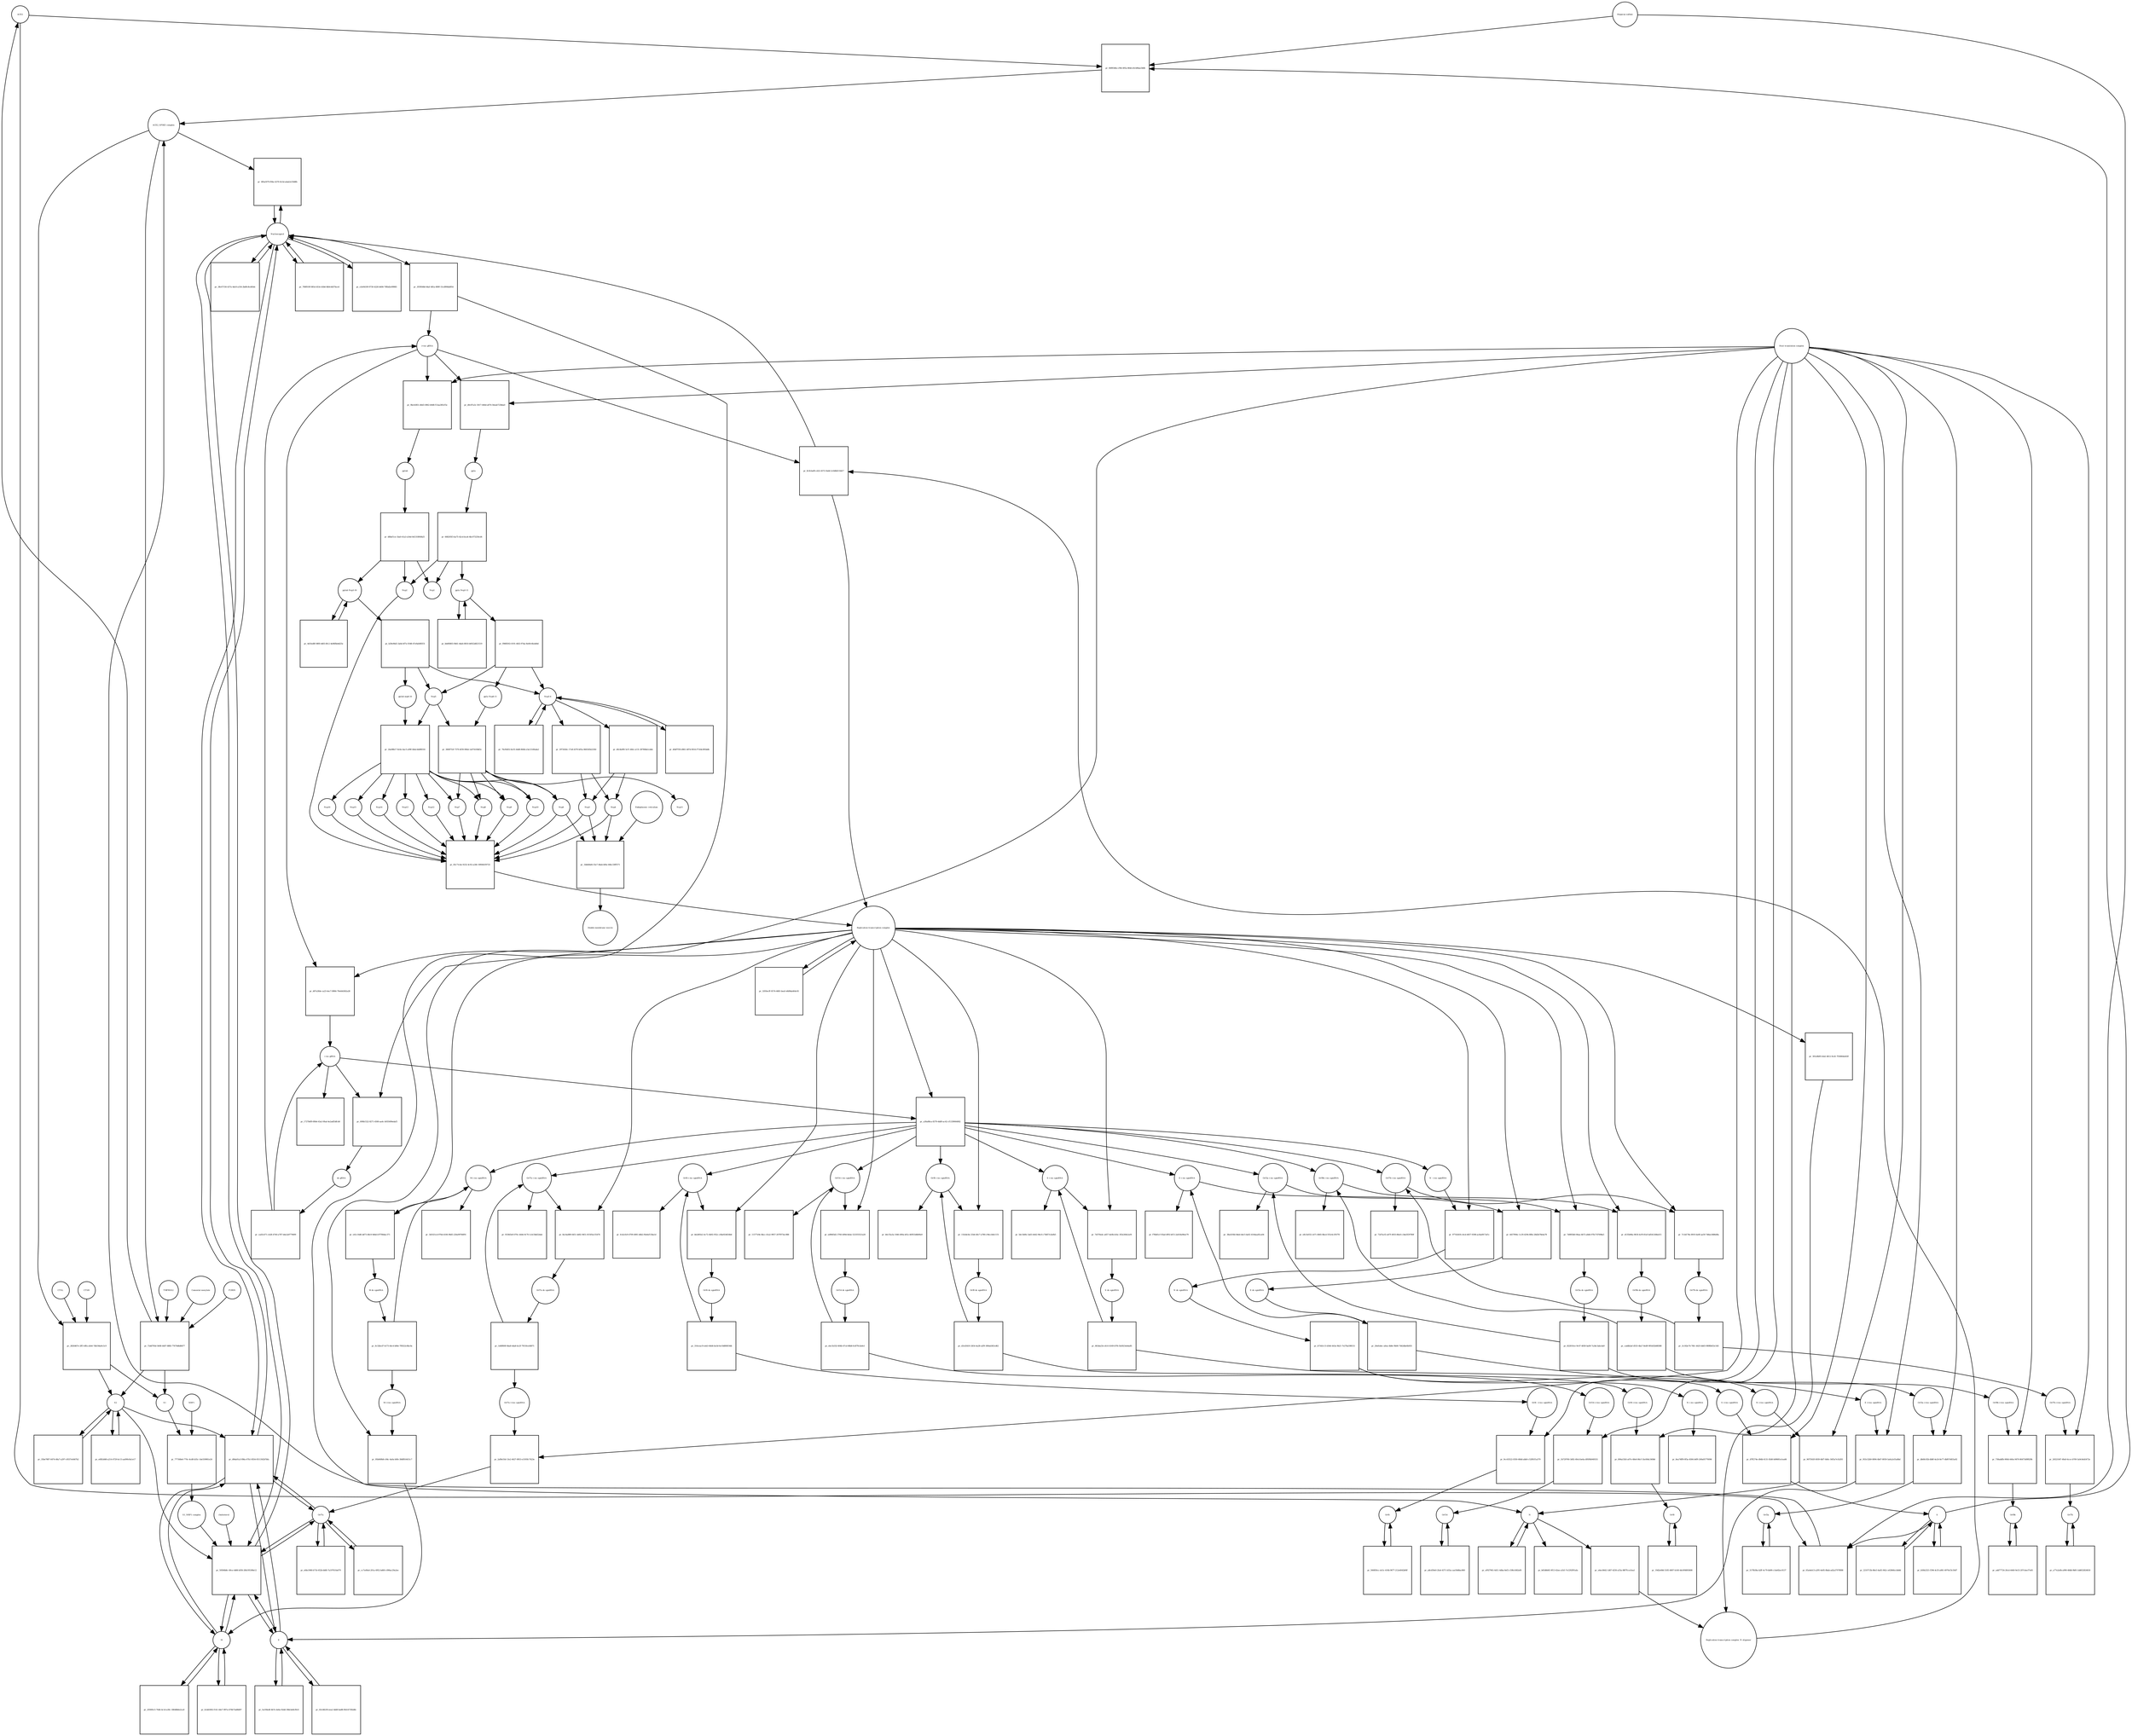 strict digraph  {
ACE2 [annotation="", bipartite=0, cls=macromolecule, fontsize=4, label=ACE2, shape=circle];
"pr_66f8548a-cf9d-495a-8fdd-e0cb9bae3b8b" [annotation="", bipartite=1, cls=process, fontsize=4, label="pr_66f8548a-cf9d-495a-8fdd-e0cb9bae3b8b", shape=square];
"ACE2_SPIKE complex" [annotation="", bipartite=0, cls=complex, fontsize=4, label="ACE2_SPIKE complex", shape=circle];
"Heparan sulfate" [annotation="urn_miriam_obo.chebi_CHEBI%3A28815", bipartite=0, cls="simple chemical", fontsize=4, label="Heparan sulfate", shape=circle];
S [annotation=urn_miriam_uniprot_P0DTC2, bipartite=0, cls=macromolecule, fontsize=4, label=S, shape=circle];
Nucleocapsid [annotation="urn_miriam_obo.go_GO%3A0019013", bipartite=0, cls=complex, fontsize=4, label=Nucleocapsid, shape=circle];
"pr_0f0a5979-f94e-4370-9c5d-a4ab3cf348fb" [annotation="", bipartite=1, cls=process, fontsize=4, label="pr_0f0a5979-f94e-4370-9c5d-a4ab3cf348fb", shape=square];
"pr_2826467e-2ff3-4ffa-a0e6-7db19da9c3c9" [annotation="", bipartite=1, cls=process, fontsize=4, label="pr_2826467e-2ff3-4ffa-a0e6-7db19da9c3c9", shape=square];
S2 [annotation=urn_miriam_interpro_IPR002552, bipartite=0, cls=macromolecule, fontsize=4, label=S2, shape=circle];
CTSB [annotation="", bipartite=0, cls=macromolecule, fontsize=4, label=CTSB, shape=circle];
CTSL [annotation="", bipartite=0, cls=macromolecule, fontsize=4, label=CTSL, shape=circle];
S1 [annotation=urn_miriam_interpro_IPR002551, bipartite=0, cls=macromolecule, fontsize=4, label=S1, shape=circle];
"pr_65a4eb13-a295-4e85-8bab-ad2a37078f88" [annotation="", bipartite=1, cls=process, fontsize=4, label="pr_65a4eb13-a295-4e85-8bab-ad2a37078f88", shape=square];
"pr_50584b8c-49ce-4d66-bf56-26b195308e12" [annotation="", bipartite=1, cls=process, fontsize=4, label="pr_50584b8c-49ce-4d66-bf56-26b195308e12", shape=square];
cholesterol [annotation="urn_miriam_obo.chebi_CHEBI%3A16113", bipartite=0, cls="simple chemical", fontsize=4, label=cholesterol, shape=circle];
"S1_NRP1 complex" [annotation="", bipartite=0, cls=complex, fontsize=4, label="S1_NRP1 complex", shape=circle];
E [annotation=urn_miriam_uniprot_P0DTC4, bipartite=0, cls=macromolecule, fontsize=4, label=E, shape=circle];
M [annotation=urn_miriam_uniprot_P0DTC5, bipartite=0, cls=macromolecule, fontsize=4, label=M, shape=circle];
Orf7a [annotation=urn_miriam_uniprot_P0DTC7, bipartite=0, cls=macromolecule, fontsize=4, label=Orf7a, shape=circle];
"pr_3f39568d-64af-481a-889f-15cd994bd954" [annotation="", bipartite=1, cls=process, fontsize=4, label="pr_3f39568d-64af-481a-889f-15cd994bd954", shape=square];
"(+)ss gRNA" [annotation=urn_miriam_refseq_NC_045512, bipartite=0, cls="nucleic acid feature", fontsize=4, label="(+)ss gRNA", shape=circle];
N [annotation=urn_miriam_uniprot_P0DTC9, bipartite=0, cls="macromolecule multimer", fontsize=4, label=N, shape=circle];
"pr_780f019f-881d-453e-b5b6-8b9c6d57bce4" [annotation="", bipartite=1, cls=process, fontsize=4, label="pr_780f019f-881d-453e-b5b6-8b9c6d57bce4", shape=square];
"pr_e3e94109-9730-4226-b606-70fbd2e99985" [annotation="", bipartite=1, cls=process, fontsize=4, label="pr_e3e94109-9730-4226-b606-70fbd2e99985", shape=square];
"pr_b65d8d45-9f13-42ee-a1b5-7e1292f91afa" [annotation="", bipartite=1, cls=process, fontsize=4, label="pr_b65d8d45-9f13-42ee-a1b5-7e1292f91afa", shape=square];
"pr_ef927961-6d11-4dba-8ef2-c59fe1682ef6" [annotation="", bipartite=1, cls=process, fontsize=4, label="pr_ef927961-6d11-4dba-8ef2-c59fe1682ef6", shape=square];
"N (+)ss sgmRNA" [annotation=urn_miriam_ncbigene_43740575, bipartite=0, cls="nucleic acid feature", fontsize=4, label="N (+)ss sgmRNA", shape=circle];
"pr_967f343f-6939-4bf7-8d4c-56f3a7e1b293" [annotation="", bipartite=1, cls=process, fontsize=4, label="pr_967f343f-6939-4bf7-8d4c-56f3a7e1b293", shape=square];
"Host translation complex" [annotation="urn_miriam_obo.go_GO%3A0070992", bipartite=0, cls=complex, fontsize=4, label="Host translation complex", shape=circle];
"pr_38c67156-437a-4dc8-a334-2bd9c8cd45dc" [annotation="", bipartite=1, cls=process, fontsize=4, label="pr_38c67156-437a-4dc8-a334-2bd9c8cd45dc", shape=square];
"pr_72dd795d-5608-4407-88fb-77679d6d8477" [annotation="", bipartite=1, cls=process, fontsize=4, label="pr_72dd795d-5608-4407-88fb-77679d6d8477", shape=square];
FURIN [annotation="", bipartite=0, cls=macromolecule, fontsize=4, label=FURIN, shape=circle];
TMPRSS2 [annotation="", bipartite=0, cls=macromolecule, fontsize=4, label=TMPRSS2, shape=circle];
"Camostat mesylate" [annotation="urn_miriam_pubchem.compound_2536", bipartite=0, cls="simple chemical", fontsize=4, label="Camostat mesylate", shape=circle];
"pr_35be7887-6474-48a7-a297-c8557e6447b2" [annotation="", bipartite=1, cls=process, fontsize=4, label="pr_35be7887-6474-48a7-a297-c8557e6447b2", shape=square];
"Replication transcription complex_N oligomer" [annotation="", bipartite=0, cls=complex, fontsize=4, label="Replication transcription complex_N oligomer", shape=circle];
"pr_8c9cbaf8-cd22-4572-9ab6-2c0d8d110d17" [annotation="", bipartite=1, cls=process, fontsize=4, label="pr_8c9cbaf8-cd22-4572-9ab6-2c0d8d110d17", shape=square];
"Replication transcription complex" [annotation="", bipartite=0, cls=complex, fontsize=4, label="Replication transcription complex", shape=circle];
"pr_d9da01a3-f86a-47b1-8554-0511362b7bfa" [annotation="", bipartite=1, cls=process, fontsize=4, label="pr_d9da01a3-f86a-47b1-8554-0511362b7bfa", shape=square];
"pr_e6fb3d48-a214-4729-bc13-aa090c8a1e17" [annotation="", bipartite=1, cls=process, fontsize=4, label="pr_e6fb3d48-a214-4729-bc13-aa090c8a1e17", shape=square];
"pp1a Nsp3-11" [annotation=urn_miriam_uniprot_P0DTC1, bipartite=0, cls=macromolecule, fontsize=4, label="pp1a Nsp3-11", shape=circle];
"pr_f9885f43-0191-4fd3-97da-9e49c4fa4d4d" [annotation="", bipartite=1, cls=process, fontsize=4, label="pr_f9885f43-0191-4fd3-97da-9e49c4fa4d4d", shape=square];
"pp1a Nsp6-11" [annotation=urn_miriam_uniprot_P0DTC1, bipartite=0, cls=macromolecule, fontsize=4, label="pp1a Nsp6-11", shape=circle];
"Nsp3-4" [annotation="urn_miriam_ncbiprotein_YP_009725299|urn_miriam_ncbiprotein_YP_009725300", bipartite=0, cls=macromolecule, fontsize=4, label="Nsp3-4", shape=circle];
Nsp5 [annotation=urn_miriam_ncbiprotein_YP_009725301, bipartite=0, cls="macromolecule multimer", fontsize=4, label=Nsp5, shape=circle];
"Endoplasmic reticulum" [annotation="urn_miriam_obo.go_GO%3A0005783", bipartite=0, cls=complex, fontsize=4, label="Endoplasmic reticulum", shape=circle];
"pr_1bbb6bd4-55e7-4bab-bf6e-64bc33fff571" [annotation="", bipartite=1, cls=process, fontsize=4, label="pr_1bbb6bd4-55e7-4bab-bf6e-64bc33fff571", shape=square];
"Double-membrane vesicle" [annotation="urn_miriam_obo.go_GO%3A0039718", bipartite=0, cls=complex, fontsize=4, label="Double-membrane vesicle", shape=circle];
Nsp4 [annotation=urn_miriam_ncbiprotein_YP_009725300, bipartite=0, cls=macromolecule, fontsize=4, label=Nsp4, shape=circle];
Nsp3 [annotation=urn_miriam_ncbiprotein_YP_009725299, bipartite=0, cls=macromolecule, fontsize=4, label=Nsp3, shape=circle];
Nsp6 [annotation=urn_miriam_ncbiprotein_YP_009725302, bipartite=0, cls=macromolecule, fontsize=4, label=Nsp6, shape=circle];
"pr_bb4f6803-9b61-4da6-8810-b6922d821519" [annotation="", bipartite=1, cls=process, fontsize=4, label="pr_bb4f6803-9b61-4da6-8810-b6922d821519", shape=square];
"pr_d0df7f30-d961-487d-9016-f7164c895ddb" [annotation="", bipartite=1, cls=process, fontsize=4, label="pr_d0df7f30-d961-487d-9016-f7164c895ddb", shape=square];
"pp1ab Nsp3-16" [annotation=urn_miriam_uniprot_P0DTD1, bipartite=0, cls=macromolecule, fontsize=4, label="pp1ab Nsp3-16", shape=circle];
"pr_4d1fed8f-08f8-4d03-8fc2-4e86fbb4d25e" [annotation="", bipartite=1, cls=process, fontsize=4, label="pr_4d1fed8f-08f8-4d03-8fc2-4e86fbb4d25e", shape=square];
"pr_b29e96d3-3a6d-4f7e-9348-47e9afd85f31" [annotation="", bipartite=1, cls=process, fontsize=4, label="pr_b29e96d3-3a6d-4f7e-9348-47e9afd85f31", shape=square];
"pp1ab nsp6-16" [annotation=urn_miriam_uniprot_P0DTD1, bipartite=0, cls=macromolecule, fontsize=4, label="pp1ab nsp6-16", shape=circle];
"pr_2f3005c5-70d4-4c1d-a30c-18648b6e2ca9" [annotation="", bipartite=1, cls=process, fontsize=4, label="pr_2f3005c5-70d4-4c1d-a30c-18648b6e2ca9", shape=square];
"pr_5a194edf-4b7e-4e6a-92dd-39dcbe8cf0c6" [annotation="", bipartite=1, cls=process, fontsize=4, label="pr_5a194edf-4b7e-4e6a-92dd-39dcbe8cf0c6", shape=square];
"pr_b50b2321-f394-4c5f-a081-4970cf3c50d7" [annotation="", bipartite=1, cls=process, fontsize=4, label="pr_b50b2321-f394-4c5f-a081-4970cf3c50d7", shape=square];
"pr_b1dd1802-f141-44e7-997a-470b73a88d97" [annotation="", bipartite=1, cls=process, fontsize=4, label="pr_b1dd1802-f141-44e7-997a-470b73a88d97", shape=square];
"pr_63c48239-eea2-4dd0-ba88-f64147392d8c" [annotation="", bipartite=1, cls=process, fontsize=4, label="pr_63c48239-eea2-4dd0-ba88-f64147392d8c", shape=square];
"pr_2210715b-86e5-4a65-942c-e63846ccbb8d" [annotation="", bipartite=1, cls=process, fontsize=4, label="pr_2210715b-86e5-4a65-942c-e63846ccbb8d", shape=square];
"pr_efde1968-b71b-452b-bbfb-7a197610a679" [annotation="", bipartite=1, cls=process, fontsize=4, label="pr_efde1968-b71b-452b-bbfb-7a197610a679", shape=square];
Orf6 [annotation=urn_miriam_uniprot_P0DTC6, bipartite=0, cls=macromolecule, fontsize=4, label=Orf6, shape=circle];
"pr_566850cc-dc5c-416b-9677-212e4042bf6f" [annotation="", bipartite=1, cls=process, fontsize=4, label="pr_566850cc-dc5c-416b-9677-212e4042bf6f", shape=square];
Orf3a [annotation=urn_miriam_uniprot_P0DTC3, bipartite=0, cls=macromolecule, fontsize=4, label=Orf3a, shape=circle];
"pr_317fb58a-b2ff-4c79-bb90-c1de82ec0137" [annotation="", bipartite=1, cls=process, fontsize=4, label="pr_317fb58a-b2ff-4c79-bb90-c1de82ec0137", shape=square];
Orf8 [annotation=urn_miriam_uniprot_P0DTC8, bipartite=0, cls=macromolecule, fontsize=4, label=Orf8, shape=circle];
"pr_19d2e68d-5185-4807-b140-4dc9f4893608" [annotation="", bipartite=1, cls=process, fontsize=4, label="pr_19d2e68d-5185-4807-b140-4dc9f4893608", shape=square];
Orf9b [annotation=urn_miriam_uniprot_P0DTD2, bipartite=0, cls=macromolecule, fontsize=4, label=Orf9b, shape=circle];
"pr_add77724-26cd-4440-9e53-207cbecf7e81" [annotation="", bipartite=1, cls=process, fontsize=4, label="pr_add77724-26cd-4440-9e53-207cbecf7e81", shape=square];
Orf14 [annotation=urn_miriam_uniprot_P0DTD3, bipartite=0, cls=macromolecule, fontsize=4, label=Orf14, shape=circle];
"pr_a8cd59e0-2fa4-4371-b55a-cae50d8ac860" [annotation="", bipartite=1, cls=process, fontsize=4, label="pr_a8cd59e0-2fa4-4371-b55a-cae50d8ac860", shape=square];
Orf7b [annotation=urn_miriam_uniprot_P0DTD8, bipartite=0, cls=macromolecule, fontsize=4, label=Orf7b, shape=circle];
"pr_a77e2a0b-a990-48db-9bf0-1dd652824818" [annotation="", bipartite=1, cls=process, fontsize=4, label="pr_a77e2a0b-a990-48db-9bf0-1dd652824818", shape=square];
"pr_cc7a49a4-201a-4952-bd60-c096ac29a2ee" [annotation="", bipartite=1, cls=process, fontsize=4, label="pr_cc7a49a4-201a-4952-bd60-c096ac29a2ee", shape=square];
"M (+)ss sgmRNA" [annotation="", bipartite=0, cls="nucleic acid feature", fontsize=4, label="M (+)ss sgmRNA", shape=circle];
"pr_95b849b8-c84c-4a0a-b0fe-38df816431c7" [annotation="", bipartite=1, cls=process, fontsize=4, label="pr_95b849b8-c84c-4a0a-b0fe-38df816431c7", shape=square];
"E (+)ss sgmRNA" [annotation="", bipartite=0, cls="nucleic acid feature", fontsize=4, label="E (+)ss sgmRNA", shape=circle];
"pr_953c52b9-0894-4b47-8059-5a0a2e55a8bd" [annotation="", bipartite=1, cls=process, fontsize=4, label="pr_953c52b9-0894-4b47-8059-5a0a2e55a8bd", shape=square];
"S (+)ss sgmRNA" [annotation="", bipartite=0, cls="nucleic acid feature", fontsize=4, label="S (+)ss sgmRNA", shape=circle];
"pr_d7ff274e-d9db-4131-83d0-b89681e1ea66" [annotation="", bipartite=1, cls=process, fontsize=4, label="pr_d7ff274e-d9db-4131-83d0-b89681e1ea66", shape=square];
"Orf7a (+)ss sgmRNA" [annotation="", bipartite=0, cls="nucleic acid feature", fontsize=4, label="Orf7a (+)ss sgmRNA", shape=circle];
"pr_2af8e55d-13e2-4627-8953-e3195fc7623e" [annotation="", bipartite=1, cls=process, fontsize=4, label="pr_2af8e55d-13e2-4627-8953-e3195fc7623e", shape=square];
"Orf6  (+)ss sgmRNA" [annotation="", bipartite=0, cls="nucleic acid feature", fontsize=4, label="Orf6  (+)ss sgmRNA", shape=circle];
"pr_9cc63522-0350-48dd-abb0-c52f81f1a579" [annotation="", bipartite=1, cls=process, fontsize=4, label="pr_9cc63522-0350-48dd-abb0-c52f81f1a579", shape=square];
"Orf3a (+)ss sgmRNA" [annotation="", bipartite=0, cls="nucleic acid feature", fontsize=4, label="Orf3a (+)ss sgmRNA", shape=circle];
"pr_db68c92b-db8f-4e24-8e77-dbf67d455a92" [annotation="", bipartite=1, cls=process, fontsize=4, label="pr_db68c92b-db8f-4e24-8e77-dbf67d455a92", shape=square];
"Orf8 (+)ss sgmRNA" [annotation="", bipartite=0, cls="nucleic acid feature", fontsize=4, label="Orf8 (+)ss sgmRNA", shape=circle];
"pr_894a15b5-a07e-48e6-86cf-1bc69dc340b6" [annotation="", bipartite=1, cls=process, fontsize=4, label="pr_894a15b5-a07e-48e6-86cf-1bc69dc340b6", shape=square];
"Orf9b (+)ss sgmRNA" [annotation="", bipartite=0, cls="nucleic acid feature", fontsize=4, label="Orf9b (+)ss sgmRNA", shape=circle];
"pr_738addfb-900d-440a-9470-86473d9f829b" [annotation="", bipartite=1, cls=process, fontsize=4, label="pr_738addfb-900d-440a-9470-86473d9f829b", shape=square];
"Orf14 (+)ss sgmRNA" [annotation="", bipartite=0, cls="nucleic acid feature", fontsize=4, label="Orf14 (+)ss sgmRNA", shape=circle];
"pr_1b729760-3d92-49cd-be6a-d95f6b949331" [annotation="", bipartite=1, cls=process, fontsize=4, label="pr_1b729760-3d92-49cd-be6a-d95f6b949331", shape=square];
"Orf7b (+)ss sgmRNA" [annotation="", bipartite=0, cls="nucleic acid feature", fontsize=4, label="Orf7b (+)ss sgmRNA", shape=circle];
"pr_26521047-49a9-4cce-b709-3a9c8eb5472e" [annotation="", bipartite=1, cls=process, fontsize=4, label="pr_26521047-49a9-4cce-b709-3a9c8eb5472e", shape=square];
"(-)ss gRNA" [annotation=urn_miriam_refseq_NC_045512, bipartite=0, cls="nucleic acid feature", fontsize=4, label="(-)ss gRNA", shape=circle];
"pr_1727b6f9-89b4-43a3-9fad-4e2adf3dfcb0" [annotation="", bipartite=1, cls=process, fontsize=4, label="pr_1727b6f9-89b4-43a3-9fad-4e2adf3dfcb0", shape=square];
"pr_e4ec8442-1d67-4256-a55a-88f7fcce5ea1" [annotation="", bipartite=1, cls=process, fontsize=4, label="pr_e4ec8442-1d67-4256-a55a-88f7fcce5ea1", shape=square];
"pr_d07a3fde-ca23-4ec7-8984-79e444362a28" [annotation="", bipartite=1, cls=process, fontsize=4, label="pr_d07a3fde-ca23-4ec7-8984-79e444362a28", shape=square];
"M (-)ss sgmRNA" [annotation=urn_miriam_ncbigene_43740571, bipartite=0, cls="nucleic acid feature", fontsize=4, label="M (-)ss sgmRNA", shape=circle];
"pr_3d1021cd-976d-4106-98d5-220a99766f91" [annotation="", bipartite=1, cls=process, fontsize=4, label="pr_3d1021cd-976d-4106-98d5-220a99766f91", shape=square];
"E (-)ss sgmRNA" [annotation=urn_miriam_ncbigene_43740570, bipartite=0, cls="nucleic acid feature", fontsize=4, label="E (-)ss sgmRNA", shape=circle];
"pr_f76b81cf-93ad-4f92-bf15-2a618a90ee79" [annotation="", bipartite=1, cls=process, fontsize=4, label="pr_f76b81cf-93ad-4f92-bf15-2a618a90ee79", shape=square];
"S (-)ss sgmRNA" [annotation="", bipartite=0, cls="nucleic acid feature", fontsize=4, label="S (-)ss sgmRNA", shape=circle];
"pr_5dc1b0fe-3a63-4442-96c0-c7b857e3a0b5" [annotation="", bipartite=1, cls=process, fontsize=4, label="pr_5dc1b0fe-3a63-4442-96c0-c7b857e3a0b5", shape=square];
"Orf7a (-)ss sgmRNA" [annotation="", bipartite=0, cls="nucleic acid feature", fontsize=4, label="Orf7a (-)ss sgmRNA", shape=circle];
"pr_933fd3e9-070c-4444-9c70-1cb13bb52dab" [annotation="", bipartite=1, cls=process, fontsize=4, label="pr_933fd3e9-070c-4444-9c70-1cb13bb52dab", shape=square];
"Orf6 (-)ss sgmRNA" [annotation="", bipartite=0, cls="nucleic acid feature", fontsize=4, label="Orf6 (-)ss sgmRNA", shape=circle];
"pr_fcb2cfe9-4709-4981-b6b2-f6e6ef13ba1d" [annotation="", bipartite=1, cls=process, fontsize=4, label="pr_fcb2cfe9-4709-4981-b6b2-f6e6ef13ba1d", shape=square];
"Orf3a (-)ss sgmRNA" [annotation="", bipartite=0, cls="nucleic acid feature", fontsize=4, label="Orf3a (-)ss sgmRNA", shape=circle];
"pr_38a41f4b-0ded-4dc5-ba02-4164aad5ca04" [annotation="", bipartite=1, cls=process, fontsize=4, label="pr_38a41f4b-0ded-4dc5-ba02-4164aad5ca04", shape=square];
"Orf8 (-)ss sgmRNA" [annotation="", bipartite=0, cls="nucleic acid feature", fontsize=4, label="Orf8 (-)ss sgmRNA", shape=circle];
"pr_b6c55a3a-1046-490a-bf1e-46951b8b90e9" [annotation="", bipartite=1, cls=process, fontsize=4, label="pr_b6c55a3a-1046-490a-bf1e-46951b8b90e9", shape=square];
"Orf9b (-)ss sgmRNA" [annotation="", bipartite=0, cls="nucleic acid feature", fontsize=4, label="Orf9b (-)ss sgmRNA", shape=circle];
"pr_e8c5e032-cb71-4845-8bcd-555c6c3f1f78" [annotation="", bipartite=1, cls=process, fontsize=4, label="pr_e8c5e032-cb71-4845-8bcd-555c6c3f1f78", shape=square];
"Orf14 (-)ss sgmRNA" [annotation="", bipartite=0, cls="nucleic acid feature", fontsize=4, label="Orf14 (-)ss sgmRNA", shape=circle];
"pr_11577e9e-6bcc-41a2-9957-207f973ec988" [annotation="", bipartite=1, cls=process, fontsize=4, label="pr_11577e9e-6bcc-41a2-9957-207f973ec988", shape=square];
"Orf7b (-)ss sgmRNA" [annotation="", bipartite=0, cls="nucleic acid feature", fontsize=4, label="Orf7b (-)ss sgmRNA", shape=circle];
"pr_72d7acf2-a67f-4933-86e0-c3da5f29780f" [annotation="", bipartite=1, cls=process, fontsize=4, label="pr_72d7acf2-a67f-4933-86e0-c3da5f29780f", shape=square];
"pr_690b1522-8271-4560-aa4c-b935490edaf3" [annotation="", bipartite=1, cls=process, fontsize=4, label="pr_690b1522-8271-4560-aa4c-b935490edaf3", shape=square];
"ds gRNA" [annotation=urn_miriam_refseq_NC_045512, bipartite=0, cls="nucleic acid feature", fontsize=4, label="ds gRNA", shape=circle];
"pr_e41c16d6-dd73-48c9-9d4d-b7f780dac371" [annotation="", bipartite=1, cls=process, fontsize=4, label="pr_e41c16d6-dd73-48c9-9d4d-b7f780dac371", shape=square];
"M ds sgmRNA" [annotation="", bipartite=0, cls="nucleic acid feature", fontsize=4, label="M ds sgmRNA", shape=circle];
"pr_4457994c-1c29-4294-8f8e-28d2b78eba78" [annotation="", bipartite=1, cls=process, fontsize=4, label="pr_4457994c-1c29-4294-8f8e-28d2b78eba78", shape=square];
"E ds sgmRNA" [annotation="", bipartite=0, cls="nucleic acid feature", fontsize=4, label="E ds sgmRNA", shape=circle];
"pr_7d370edc-a657-4e0b-b1bc-3f2e260e2a91" [annotation="", bipartite=1, cls=process, fontsize=4, label="pr_7d370edc-a657-4e0b-b1bc-3f2e260e2a91", shape=square];
"S ds sgmRNA" [annotation="", bipartite=0, cls="nucleic acid feature", fontsize=4, label="S ds sgmRNA", shape=circle];
"pr_8a14a889-6451-4d02-9451-81505ec55476" [annotation="", bipartite=1, cls=process, fontsize=4, label="pr_8a14a889-6451-4d02-9451-81505ec55476", shape=square];
"Orf7a ds sgmRNA" [annotation="", bipartite=0, cls="nucleic acid feature", fontsize=4, label="Orf7a ds sgmRNA", shape=circle];
"pr_bb2d93e2-4c72-4b92-952c-c6be924634b6" [annotation="", bipartite=1, cls=process, fontsize=4, label="pr_bb2d93e2-4c72-4b92-952c-c6be924634b6", shape=square];
"Orf6 ds sgmRNA" [annotation="", bipartite=0, cls="nucleic acid feature", fontsize=4, label="Orf6 ds sgmRNA", shape=circle];
"pr_7d0f83b0-06aa-4b72-a8d4-97b1747698a5" [annotation="", bipartite=1, cls=process, fontsize=4, label="pr_7d0f83b0-06aa-4b72-a8d4-97b1747698a5", shape=square];
"Orf3a ds sgmRNA" [annotation="", bipartite=0, cls="nucleic acid feature", fontsize=4, label="Orf3a ds sgmRNA", shape=circle];
"pr_11b3dc6e-21b6-40c7-a780-c94ccb0e1151" [annotation="", bipartite=1, cls=process, fontsize=4, label="pr_11b3dc6e-21b6-40c7-a780-c94ccb0e1151", shape=square];
"Orf8 ds sgmRNA" [annotation="", bipartite=0, cls="nucleic acid feature", fontsize=4, label="Orf8 ds sgmRNA", shape=circle];
"pr_d135b96a-9818-4cf9-81ef-bd541268ed15" [annotation="", bipartite=1, cls=process, fontsize=4, label="pr_d135b96a-9818-4cf9-81ef-bd541268ed15", shape=square];
"Orf9b ds sgmRNA" [annotation="", bipartite=0, cls="nucleic acid feature", fontsize=4, label="Orf9b ds sgmRNA", shape=circle];
"pr_ed9665d2-3760-409d-8ebe-523355521a20" [annotation="", bipartite=1, cls=process, fontsize=4, label="pr_ed9665d2-3760-409d-8ebe-523355521a20", shape=square];
"Orf14 ds sgmRNA" [annotation="", bipartite=0, cls="nucleic acid feature", fontsize=4, label="Orf14 ds sgmRNA", shape=circle];
"pr_7c5d178e-8919-4e8f-aa59-7d6ee3686d9a" [annotation="", bipartite=1, cls=process, fontsize=4, label="pr_7c5d178e-8919-4e8f-aa59-7d6ee3686d9a", shape=square];
"Orf7b ds sgmRNA" [annotation="", bipartite=0, cls="nucleic acid feature", fontsize=4, label="Orf7b ds sgmRNA", shape=circle];
"pr_cad3c471-cb28-4740-a787-b4e2a9779499" [annotation="", bipartite=1, cls=process, fontsize=4, label="pr_cad3c471-cb28-4740-a787-b4e2a9779499", shape=square];
"pr_0c32bcd7-b173-44c4-b06e-7f8322c8bc0a" [annotation="", bipartite=1, cls=process, fontsize=4, label="pr_0c32bcd7-b173-44c4-b06e-7f8322c8bc0a", shape=square];
"pr_26efedec-a6ea-4b8e-9b06-7442dbe6b935" [annotation="", bipartite=1, cls=process, fontsize=4, label="pr_26efedec-a6ea-4b8e-9b06-7442dbe6b935", shape=square];
"pr_663da23e-efc6-4169-b7f4-5b3023eb4a85" [annotation="", bipartite=1, cls=process, fontsize=4, label="pr_663da23e-efc6-4169-b7f4-5b3023eb4a85", shape=square];
"pr_1d4f800f-6ba8-4da8-bc2f-79150cefd071" [annotation="", bipartite=1, cls=process, fontsize=4, label="pr_1d4f800f-6ba8-4da8-bc2f-79150cefd071", shape=square];
"pr_316ceac9-eeb3-46d4-be3d-6e10d80819db" [annotation="", bipartite=1, cls=process, fontsize=4, label="pr_316ceac9-eeb3-46d4-be3d-6e10d80819db", shape=square];
"pr_822010ce-9c47-4830-ba00-7a3dc3abcda9" [annotation="", bipartite=1, cls=process, fontsize=4, label="pr_822010ce-9c47-4830-ba00-7a3dc3abcda9", shape=square];
"pr_d3cd3410-2454-4a28-a2f9-369ab363cd62" [annotation="", bipartite=1, cls=process, fontsize=4, label="pr_d3cd3410-2454-4a28-a2f9-369ab363cd62", shape=square];
"pr_caddb2af-d553-4ba7-8ed9-905d52b88388" [annotation="", bipartite=1, cls=process, fontsize=4, label="pr_caddb2af-d553-4ba7-8ed9-905d52b88388", shape=square];
"pr_ebc1b332-604b-47cd-86b8-fe3f7fe3a0e1" [annotation="", bipartite=1, cls=process, fontsize=4, label="pr_ebc1b332-604b-47cd-86b8-fe3f7fe3a0e1", shape=square];
"pr_3c182e74-76fc-4425-bb03-989fb653c545" [annotation="", bipartite=1, cls=process, fontsize=4, label="pr_3c182e74-76fc-4425-bb03-989fb653c545", shape=square];
"N  (-)ss sgmRNA" [annotation=urn_miriam_ncbigene_43740575, bipartite=0, cls="nucleic acid feature", fontsize=4, label="N  (-)ss sgmRNA", shape=circle];
"pr_977d3d18-c6cd-4657-9398-ac8ad917af1c" [annotation="", bipartite=1, cls=process, fontsize=4, label="pr_977d3d18-c6cd-4657-9398-ac8ad917af1c", shape=square];
"N ds sgmRNA" [annotation="", bipartite=0, cls="nucleic acid feature", fontsize=4, label="N ds sgmRNA", shape=circle];
"pr_b7343c13-d344-443a-9b21-7e27ba598151" [annotation="", bipartite=1, cls=process, fontsize=4, label="pr_b7343c13-d344-443a-9b21-7e27ba598151", shape=square];
"N (-)ss sgmRNA" [annotation="", bipartite=0, cls="nucleic acid feature", fontsize=4, label="N (-)ss sgmRNA", shape=circle];
pp1ab [annotation=urn_miriam_uniprot_P0DTD1, bipartite=0, cls=macromolecule, fontsize=4, label=pp1ab, shape=circle];
"pr_d8bef1ce-1ba0-41a3-a54d-0d1318f40b25" [annotation="", bipartite=1, cls=process, fontsize=4, label="pr_d8bef1ce-1ba0-41a3-a54d-0d1318f40b25", shape=square];
Nsp2 [annotation=urn_miriam_ncbiprotein_YP_009725298, bipartite=0, cls=macromolecule, fontsize=4, label=Nsp2, shape=circle];
Nsp1 [annotation=urn_miriam_ncbiprotein_YP_009725297, bipartite=0, cls=macromolecule, fontsize=4, label=Nsp1, shape=circle];
pp1a [annotation=urn_miriam_uniprot_P0DTC1, bipartite=0, cls=macromolecule, fontsize=4, label=pp1a, shape=circle];
"pr_668205f3-ba75-42cd-bca4-4bc073250cd4" [annotation="", bipartite=1, cls=process, fontsize=4, label="pr_668205f3-ba75-42cd-bca4-4bc073250cd4", shape=square];
"pr_76cf6d52-6e35-44d8-864b-e3a12149ada2" [annotation="", bipartite=1, cls=process, fontsize=4, label="pr_76cf6d52-6e35-44d8-864b-e3a12149ada2", shape=square];
"pr_d0c8a9f0-5cf1-4fdc-a131-28780bb1cdde" [annotation="", bipartite=1, cls=process, fontsize=4, label="pr_d0c8a9f0-5cf1-4fdc-a131-28780bb1cdde", shape=square];
"pr_2972626c-17e8-4370-bf5a-066545b223fd" [annotation="", bipartite=1, cls=process, fontsize=4, label="pr_2972626c-17e8-4370-bf5a-066545b223fd", shape=square];
"pr_3808752f-7370-4f39-90b4-1a0741f4bf2c" [annotation="", bipartite=1, cls=process, fontsize=4, label="pr_3808752f-7370-4f39-90b4-1a0741f4bf2c", shape=square];
Nsp7 [annotation=urn_miriam_ncbiprotein_YP_009725303, bipartite=0, cls=macromolecule, fontsize=4, label=Nsp7, shape=circle];
Nsp8 [annotation=urn_miriam_ncbiprotein_YP_009725304, bipartite=0, cls=macromolecule, fontsize=4, label=Nsp8, shape=circle];
Nsp9 [annotation=urn_miriam_ncbiprotein_YP_009725305, bipartite=0, cls=macromolecule, fontsize=4, label=Nsp9, shape=circle];
Nsp10 [annotation=urn_miriam_ncbiprotein_YP_009725306, bipartite=0, cls=macromolecule, fontsize=4, label=Nsp10, shape=circle];
Nsp11 [annotation=urn_miriam_ncbiprotein_YP_009725312, bipartite=0, cls=macromolecule, fontsize=4, label=Nsp11, shape=circle];
"pr_24a98b17-8c6e-4ac5-a99f-4b4c44d98316" [annotation="", bipartite=1, cls=process, fontsize=4, label="pr_24a98b17-8c6e-4ac5-a99f-4b4c44d98316", shape=square];
Nsp13 [annotation=urn_miriam_ncbiprotein_YP_009725308, bipartite=0, cls=macromolecule, fontsize=4, label=Nsp13, shape=circle];
Nsp12 [annotation=urn_miriam_ncbiprotein_YP_009725307, bipartite=0, cls=macromolecule, fontsize=4, label=Nsp12, shape=circle];
Nsp16 [annotation=urn_miriam_ncbiprotein_YP_009725311, bipartite=0, cls=macromolecule, fontsize=4, label=Nsp16, shape=circle];
Nsp15 [annotation=urn_miriam_ncbiprotein_YP_009725310, bipartite=0, cls=macromolecule, fontsize=4, label=Nsp15, shape=circle];
Nsp14 [annotation=urn_miriam_ncbiprotein_YP_009725309, bipartite=0, cls=macromolecule, fontsize=4, label=Nsp14, shape=circle];
"pr_83c71cbe-9232-4c92-a246-19f69d1f9725" [annotation="", bipartite=1, cls=process, fontsize=4, label="pr_83c71cbe-9232-4c92-a246-19f69d1f9725", shape=square];
"pr_d0c87a3c-5017-446d-a874-56eab723bba0" [annotation="", bipartite=1, cls=process, fontsize=4, label="pr_d0c87a3c-5017-446d-a874-56eab723bba0", shape=square];
"pr_9bcb5851-d6d3-4962-b9d8-f13aa385cf5e" [annotation="", bipartite=1, cls=process, fontsize=4, label="pr_9bcb5851-d6d3-4962-b9d8-f13aa385cf5e", shape=square];
"pr_8ea74ff8-0f5a-4584-b4f9-249a05770096" [annotation="", bipartite=1, cls=process, fontsize=4, label="pr_8ea74ff8-0f5a-4584-b4f9-249a05770096", shape=square];
"pr_3293ecff-0574-4681-beaf-e8d9da464c65" [annotation="", bipartite=1, cls=process, fontsize=4, label="pr_3293ecff-0574-4681-beaf-e8d9da464c65", shape=square];
"pr_301e8b95-feb2-4612-9cd1-7f26064efd3f" [annotation="", bipartite=1, cls=process, fontsize=4, label="pr_301e8b95-feb2-4612-9cd1-7f26064efd3f", shape=square];
"pr_a30a88ca-8379-4dd9-ac42-cf1339064082" [annotation="", bipartite=1, cls=process, fontsize=4, label="pr_a30a88ca-8379-4dd9-ac42-cf1339064082", shape=square];
"pr_777368e6-770c-4cd8-b35c-1de559981e24" [annotation="", bipartite=1, cls=process, fontsize=4, label="pr_777368e6-770c-4cd8-b35c-1de559981e24", shape=square];
NRP1 [annotation="", bipartite=0, cls=macromolecule, fontsize=4, label=NRP1, shape=circle];
ACE2 -> "pr_66f8548a-cf9d-495a-8fdd-e0cb9bae3b8b"  [annotation="", interaction_type=consumption];
ACE2 -> "pr_65a4eb13-a295-4e85-8bab-ad2a37078f88"  [annotation="", interaction_type=consumption];
"pr_66f8548a-cf9d-495a-8fdd-e0cb9bae3b8b" -> "ACE2_SPIKE complex"  [annotation="", interaction_type=production];
"ACE2_SPIKE complex" -> "pr_0f0a5979-f94e-4370-9c5d-a4ab3cf348fb"  [annotation="urn_miriam_pubmed_32142651|urn_miriam_pubmed_32094589|urn_miriam_taxonomy_2697049", interaction_type=stimulation];
"ACE2_SPIKE complex" -> "pr_2826467e-2ff3-4ffa-a0e6-7db19da9c3c9"  [annotation="", interaction_type=consumption];
"ACE2_SPIKE complex" -> "pr_72dd795d-5608-4407-88fb-77679d6d8477"  [annotation="", interaction_type=consumption];
"Heparan sulfate" -> "pr_66f8548a-cf9d-495a-8fdd-e0cb9bae3b8b"  [annotation="urn_miriam_pubmed_32142651|urn_miriam_pubmed_32094589|urn_miriam_taxonomy_2697049|urn_miriam_pubmed_32970989", interaction_type=stimulation];
"Heparan sulfate" -> "pr_65a4eb13-a295-4e85-8bab-ad2a37078f88"  [annotation="urn_miriam_pubmed_32142651|urn_miriam_pubmed_32094589|urn_miriam_taxonomy_2697049|urn_miriam_pubmed_32155444|urn_miriam_pubmed_32970989", interaction_type=stimulation];
S -> "pr_66f8548a-cf9d-495a-8fdd-e0cb9bae3b8b"  [annotation="", interaction_type=consumption];
S -> "pr_65a4eb13-a295-4e85-8bab-ad2a37078f88"  [annotation="", interaction_type=consumption];
S -> "pr_b50b2321-f394-4c5f-a081-4970cf3c50d7"  [annotation="", interaction_type=consumption];
S -> "pr_2210715b-86e5-4a65-942c-e63846ccbb8d"  [annotation="", interaction_type=consumption];
Nucleocapsid -> "pr_0f0a5979-f94e-4370-9c5d-a4ab3cf348fb"  [annotation="", interaction_type=consumption];
Nucleocapsid -> "pr_50584b8c-49ce-4d66-bf56-26b195308e12"  [annotation="", interaction_type=consumption];
Nucleocapsid -> "pr_3f39568d-64af-481a-889f-15cd994bd954"  [annotation="", interaction_type=consumption];
Nucleocapsid -> "pr_780f019f-881d-453e-b5b6-8b9c6d57bce4"  [annotation="", interaction_type=consumption];
Nucleocapsid -> "pr_e3e94109-9730-4226-b606-70fbd2e99985"  [annotation="", interaction_type=consumption];
Nucleocapsid -> "pr_38c67156-437a-4dc8-a334-2bd9c8cd45dc"  [annotation="", interaction_type=consumption];
Nucleocapsid -> "pr_d9da01a3-f86a-47b1-8554-0511362b7bfa"  [annotation="", interaction_type=consumption];
"pr_0f0a5979-f94e-4370-9c5d-a4ab3cf348fb" -> Nucleocapsid  [annotation="", interaction_type=production];
"pr_2826467e-2ff3-4ffa-a0e6-7db19da9c3c9" -> S2  [annotation="", interaction_type=production];
"pr_2826467e-2ff3-4ffa-a0e6-7db19da9c3c9" -> S1  [annotation="", interaction_type=production];
S2 -> "pr_50584b8c-49ce-4d66-bf56-26b195308e12"  [annotation="urn_miriam_pubmed_32142651|urn_miriam_pubmed_32094589|urn_miriam_pubmed_32047258|urn_miriam_taxonomy_2697049|urn_miriam_pubmed_32944968", interaction_type=stimulation];
S2 -> "pr_35be7887-6474-48a7-a297-c8557e6447b2"  [annotation="", interaction_type=consumption];
S2 -> "pr_d9da01a3-f86a-47b1-8554-0511362b7bfa"  [annotation="urn_miriam_pubmed_32142651|urn_miriam_pubmed_32047258|urn_miriam_taxonomy_2697049", interaction_type=stimulation];
S2 -> "pr_e6fb3d48-a214-4729-bc13-aa090c8a1e17"  [annotation="", interaction_type=consumption];
CTSB -> "pr_2826467e-2ff3-4ffa-a0e6-7db19da9c3c9"  [annotation="urn_miriam_pubmed_32142651|urn_miriam_taxonomy_2697049", interaction_type=catalysis];
CTSL -> "pr_2826467e-2ff3-4ffa-a0e6-7db19da9c3c9"  [annotation="urn_miriam_pubmed_32142651|urn_miriam_taxonomy_2697049", interaction_type=catalysis];
S1 -> "pr_777368e6-770c-4cd8-b35c-1de559981e24"  [annotation="", interaction_type=consumption];
"pr_65a4eb13-a295-4e85-8bab-ad2a37078f88" -> "ACE2_SPIKE complex"  [annotation="", interaction_type=production];
"pr_50584b8c-49ce-4d66-bf56-26b195308e12" -> Nucleocapsid  [annotation="", interaction_type=production];
"pr_50584b8c-49ce-4d66-bf56-26b195308e12" -> E  [annotation="", interaction_type=production];
"pr_50584b8c-49ce-4d66-bf56-26b195308e12" -> M  [annotation="", interaction_type=production];
"pr_50584b8c-49ce-4d66-bf56-26b195308e12" -> Orf7a  [annotation="", interaction_type=production];
cholesterol -> "pr_50584b8c-49ce-4d66-bf56-26b195308e12"  [annotation="urn_miriam_pubmed_32142651|urn_miriam_pubmed_32094589|urn_miriam_pubmed_32047258|urn_miriam_taxonomy_2697049|urn_miriam_pubmed_32944968", interaction_type=stimulation];
"S1_NRP1 complex" -> "pr_50584b8c-49ce-4d66-bf56-26b195308e12"  [annotation="urn_miriam_pubmed_32142651|urn_miriam_pubmed_32094589|urn_miriam_pubmed_32047258|urn_miriam_taxonomy_2697049|urn_miriam_pubmed_32944968", interaction_type=stimulation];
E -> "pr_50584b8c-49ce-4d66-bf56-26b195308e12"  [annotation="", interaction_type=consumption];
E -> "pr_d9da01a3-f86a-47b1-8554-0511362b7bfa"  [annotation="", interaction_type=consumption];
E -> "pr_5a194edf-4b7e-4e6a-92dd-39dcbe8cf0c6"  [annotation="", interaction_type=consumption];
E -> "pr_63c48239-eea2-4dd0-ba88-f64147392d8c"  [annotation="", interaction_type=consumption];
M -> "pr_50584b8c-49ce-4d66-bf56-26b195308e12"  [annotation="", interaction_type=consumption];
M -> "pr_d9da01a3-f86a-47b1-8554-0511362b7bfa"  [annotation="", interaction_type=consumption];
M -> "pr_2f3005c5-70d4-4c1d-a30c-18648b6e2ca9"  [annotation="", interaction_type=consumption];
M -> "pr_b1dd1802-f141-44e7-997a-470b73a88d97"  [annotation="", interaction_type=consumption];
Orf7a -> "pr_50584b8c-49ce-4d66-bf56-26b195308e12"  [annotation="", interaction_type=consumption];
Orf7a -> "pr_d9da01a3-f86a-47b1-8554-0511362b7bfa"  [annotation="", interaction_type=consumption];
Orf7a -> "pr_efde1968-b71b-452b-bbfb-7a197610a679"  [annotation="", interaction_type=consumption];
Orf7a -> "pr_cc7a49a4-201a-4952-bd60-c096ac29a2ee"  [annotation="", interaction_type=consumption];
"pr_3f39568d-64af-481a-889f-15cd994bd954" -> "(+)ss gRNA"  [annotation="", interaction_type=production];
"pr_3f39568d-64af-481a-889f-15cd994bd954" -> N  [annotation="", interaction_type=production];
"(+)ss gRNA" -> "pr_8c9cbaf8-cd22-4572-9ab6-2c0d8d110d17"  [annotation="", interaction_type=consumption];
"(+)ss gRNA" -> "pr_d07a3fde-ca23-4ec7-8984-79e444362a28"  [annotation="", interaction_type=consumption];
"(+)ss gRNA" -> "pr_d0c87a3c-5017-446d-a874-56eab723bba0"  [annotation="", interaction_type=consumption];
"(+)ss gRNA" -> "pr_9bcb5851-d6d3-4962-b9d8-f13aa385cf5e"  [annotation="", interaction_type=consumption];
N -> "pr_b65d8d45-9f13-42ee-a1b5-7e1292f91afa"  [annotation="", interaction_type=consumption];
N -> "pr_ef927961-6d11-4dba-8ef2-c59fe1682ef6"  [annotation="", interaction_type=consumption];
N -> "pr_e4ec8442-1d67-4256-a55a-88f7fcce5ea1"  [annotation="", interaction_type=consumption];
"pr_780f019f-881d-453e-b5b6-8b9c6d57bce4" -> Nucleocapsid  [annotation="", interaction_type=production];
"pr_e3e94109-9730-4226-b606-70fbd2e99985" -> Nucleocapsid  [annotation="", interaction_type=production];
"pr_ef927961-6d11-4dba-8ef2-c59fe1682ef6" -> N  [annotation="", interaction_type=production];
"N (+)ss sgmRNA" -> "pr_967f343f-6939-4bf7-8d4c-56f3a7e1b293"  [annotation="", interaction_type=consumption];
"pr_967f343f-6939-4bf7-8d4c-56f3a7e1b293" -> N  [annotation="", interaction_type=production];
"Host translation complex" -> "pr_967f343f-6939-4bf7-8d4c-56f3a7e1b293"  [annotation="", interaction_type="necessary stimulation"];
"Host translation complex" -> "pr_95b849b8-c84c-4a0a-b0fe-38df816431c7"  [annotation="urn_miriam_pubmed_31226023|urn_miriam_pubmed_27712623", interaction_type="necessary stimulation"];
"Host translation complex" -> "pr_953c52b9-0894-4b47-8059-5a0a2e55a8bd"  [annotation="urn_miriam_pubmed_31226023|urn_miriam_pubmed_27712623", interaction_type="necessary stimulation"];
"Host translation complex" -> "pr_d7ff274e-d9db-4131-83d0-b89681e1ea66"  [annotation="urn_miriam_pubmed_31226023|urn_miriam_pubmed_27712623", interaction_type="necessary stimulation"];
"Host translation complex" -> "pr_2af8e55d-13e2-4627-8953-e3195fc7623e"  [annotation="urn_miriam_pubmed_31226023|urn_miriam_pubmed_27712623", interaction_type="necessary stimulation"];
"Host translation complex" -> "pr_9cc63522-0350-48dd-abb0-c52f81f1a579"  [annotation="urn_miriam_pubmed_31226023|urn_miriam_pubmed_27712623", interaction_type="necessary stimulation"];
"Host translation complex" -> "pr_db68c92b-db8f-4e24-8e77-dbf67d455a92"  [annotation="urn_miriam_pubmed_31226023|urn_miriam_pubmed_27712623", interaction_type="necessary stimulation"];
"Host translation complex" -> "pr_894a15b5-a07e-48e6-86cf-1bc69dc340b6"  [annotation="urn_miriam_pubmed_31226023|urn_miriam_pubmed_27712623", interaction_type="necessary stimulation"];
"Host translation complex" -> "pr_738addfb-900d-440a-9470-86473d9f829b"  [annotation="urn_miriam_pubmed_31226023|urn_miriam_pubmed_27712623", interaction_type="necessary stimulation"];
"Host translation complex" -> "pr_1b729760-3d92-49cd-be6a-d95f6b949331"  [annotation="urn_miriam_pubmed_31226023|urn_miriam_pubmed_27712623", interaction_type="necessary stimulation"];
"Host translation complex" -> "pr_26521047-49a9-4cce-b709-3a9c8eb5472e"  [annotation="urn_miriam_pubmed_31226023|urn_miriam_pubmed_27712623", interaction_type="necessary stimulation"];
"Host translation complex" -> "pr_d0c87a3c-5017-446d-a874-56eab723bba0"  [annotation="urn_miriam_pubmed_31226023|urn_miriam_pubmed_27712623", interaction_type="necessary stimulation"];
"Host translation complex" -> "pr_9bcb5851-d6d3-4962-b9d8-f13aa385cf5e"  [annotation="urn_miriam_pubmed_31226023|urn_miriam_pubmed_27712623", interaction_type="necessary stimulation"];
"pr_38c67156-437a-4dc8-a334-2bd9c8cd45dc" -> Nucleocapsid  [annotation="", interaction_type=production];
"pr_72dd795d-5608-4407-88fb-77679d6d8477" -> S2  [annotation="", interaction_type=production];
"pr_72dd795d-5608-4407-88fb-77679d6d8477" -> ACE2  [annotation="", interaction_type=production];
"pr_72dd795d-5608-4407-88fb-77679d6d8477" -> S1  [annotation="", interaction_type=production];
FURIN -> "pr_72dd795d-5608-4407-88fb-77679d6d8477"  [annotation="urn_miriam_pubmed_32142651|urn_miriam_pubmed_32362314|urn_miriam_taxonomy_2697049", interaction_type=catalysis];
TMPRSS2 -> "pr_72dd795d-5608-4407-88fb-77679d6d8477"  [annotation="urn_miriam_pubmed_32142651|urn_miriam_pubmed_32362314|urn_miriam_taxonomy_2697049", interaction_type=catalysis];
"Camostat mesylate" -> "pr_72dd795d-5608-4407-88fb-77679d6d8477"  [annotation="urn_miriam_pubmed_32142651|urn_miriam_pubmed_32362314|urn_miriam_taxonomy_2697049", interaction_type=inhibition];
"pr_35be7887-6474-48a7-a297-c8557e6447b2" -> S2  [annotation="", interaction_type=production];
"Replication transcription complex_N oligomer" -> "pr_8c9cbaf8-cd22-4572-9ab6-2c0d8d110d17"  [annotation="", interaction_type=consumption];
"pr_8c9cbaf8-cd22-4572-9ab6-2c0d8d110d17" -> Nucleocapsid  [annotation="", interaction_type=production];
"pr_8c9cbaf8-cd22-4572-9ab6-2c0d8d110d17" -> "Replication transcription complex"  [annotation="", interaction_type=production];
"Replication transcription complex" -> "pr_d07a3fde-ca23-4ec7-8984-79e444362a28"  [annotation="urn_miriam_pubmed_22438542|urn_miriam_taxonomy_11142", interaction_type="necessary stimulation"];
"Replication transcription complex" -> "pr_690b1522-8271-4560-aa4c-b935490edaf3"  [annotation="urn_miriam_pubmed_22438542|urn_miriam_taxonomy_11142", interaction_type="necessary stimulation"];
"Replication transcription complex" -> "pr_e41c16d6-dd73-48c9-9d4d-b7f780dac371"  [annotation="urn_miriam_pubmed_22438542|urn_miriam_taxonomy_11142", interaction_type="necessary stimulation"];
"Replication transcription complex" -> "pr_4457994c-1c29-4294-8f8e-28d2b78eba78"  [annotation="urn_miriam_pubmed_22438542|urn_miriam_pubmed_11142", interaction_type="necessary stimulation"];
"Replication transcription complex" -> "pr_7d370edc-a657-4e0b-b1bc-3f2e260e2a91"  [annotation="urn_miriam_pubmed_22438542|urn_miriam_pubmed_11142", interaction_type="necessary stimulation"];
"Replication transcription complex" -> "pr_8a14a889-6451-4d02-9451-81505ec55476"  [annotation="urn_miriam_pubmed_22438542|urn_miriam_taxonomy_11142", interaction_type="necessary stimulation"];
"Replication transcription complex" -> "pr_bb2d93e2-4c72-4b92-952c-c6be924634b6"  [annotation="urn_miriam_pubmed_22438542|urn_miriam_taxonomy_11142", interaction_type="necessary stimulation"];
"Replication transcription complex" -> "pr_7d0f83b0-06aa-4b72-a8d4-97b1747698a5"  [annotation="urn_miriam_pubmed_22438542|urn_miriam_taxonomy_11142", interaction_type="necessary stimulation"];
"Replication transcription complex" -> "pr_11b3dc6e-21b6-40c7-a780-c94ccb0e1151"  [annotation="urn_miriam_pubmed_22438542|urn_miriam_taxonomy_11142", interaction_type="necessary stimulation"];
"Replication transcription complex" -> "pr_d135b96a-9818-4cf9-81ef-bd541268ed15"  [annotation="urn_miriam_pubmed_22438542|urn_miriam_taxonomy_11142", interaction_type="necessary stimulation"];
"Replication transcription complex" -> "pr_ed9665d2-3760-409d-8ebe-523355521a20"  [annotation="urn_miriam_pubmed_22438542|urn_miriam_taxonomy_11142", interaction_type="necessary stimulation"];
"Replication transcription complex" -> "pr_7c5d178e-8919-4e8f-aa59-7d6ee3686d9a"  [annotation="urn_miriam_pubmed_22438542|urn_miriam_taxonomy_11142", interaction_type="necessary stimulation"];
"Replication transcription complex" -> "pr_977d3d18-c6cd-4657-9398-ac8ad917af1c"  [annotation="urn_miriam_pubmed_22438542|urn_miriam_taxonomy_11142", interaction_type="necessary stimulation"];
"Replication transcription complex" -> "pr_3293ecff-0574-4681-beaf-e8d9da464c65"  [annotation="", interaction_type=consumption];
"Replication transcription complex" -> "pr_301e8b95-feb2-4612-9cd1-7f26064efd3f"  [annotation="", interaction_type=consumption];
"Replication transcription complex" -> "pr_a30a88ca-8379-4dd9-ac42-cf1339064082"  [annotation="urn_miriam_pubmed_8830530|urn_miriam_taxonomy_1138", interaction_type="necessary stimulation"];
"pr_d9da01a3-f86a-47b1-8554-0511362b7bfa" -> Nucleocapsid  [annotation="", interaction_type=production];
"pr_d9da01a3-f86a-47b1-8554-0511362b7bfa" -> Orf7a  [annotation="", interaction_type=production];
"pr_d9da01a3-f86a-47b1-8554-0511362b7bfa" -> E  [annotation="", interaction_type=production];
"pr_d9da01a3-f86a-47b1-8554-0511362b7bfa" -> M  [annotation="", interaction_type=production];
"pr_e6fb3d48-a214-4729-bc13-aa090c8a1e17" -> S2  [annotation="", interaction_type=production];
"pp1a Nsp3-11" -> "pr_f9885f43-0191-4fd3-97da-9e49c4fa4d4d"  [annotation="urn_miriam_pubmed_21203998|urn_miriam_taxonomy_228407|urn_miriam_pubmed_15564471|urn_miriam_taxonomy_228330", interaction_type=catalysis];
"pp1a Nsp3-11" -> "pr_bb4f6803-9b61-4da6-8810-b6922d821519"  [annotation="", interaction_type=consumption];
"pr_f9885f43-0191-4fd3-97da-9e49c4fa4d4d" -> "pp1a Nsp6-11"  [annotation="", interaction_type=production];
"pr_f9885f43-0191-4fd3-97da-9e49c4fa4d4d" -> "Nsp3-4"  [annotation="", interaction_type=production];
"pr_f9885f43-0191-4fd3-97da-9e49c4fa4d4d" -> Nsp5  [annotation="", interaction_type=production];
"pp1a Nsp6-11" -> "pr_3808752f-7370-4f39-90b4-1a0741f4bf2c"  [annotation="", interaction_type=consumption];
"Nsp3-4" -> "pr_d0df7f30-d961-487d-9016-f7164c895ddb"  [annotation="", interaction_type=consumption];
"Nsp3-4" -> "pr_76cf6d52-6e35-44d8-864b-e3a12149ada2"  [annotation="", interaction_type=consumption];
"Nsp3-4" -> "pr_d0c8a9f0-5cf1-4fdc-a131-28780bb1cdde"  [annotation="urn_miriam_pubmed_15564471|urn_miriam_taxonomy_228330", interaction_type=catalysis];
"Nsp3-4" -> "pr_2972626c-17e8-4370-bf5a-066545b223fd"  [annotation="urn_miriam_pubmed_15564471|urn_miriam_taxonomy_228330", interaction_type=catalysis];
Nsp5 -> "pr_3808752f-7370-4f39-90b4-1a0741f4bf2c"  [annotation="urn_miriam_pubmed_11907209|urn_miriam_taxonomy_11142", interaction_type=catalysis];
Nsp5 -> "pr_24a98b17-8c6e-4ac5-a99f-4b4c44d98316"  [annotation="urn_miriam_pubmed_11907209|urn_miriam_taxonomy_11142", interaction_type=catalysis];
"Endoplasmic reticulum" -> "pr_1bbb6bd4-55e7-4bab-bf6e-64bc33fff571"  [annotation="", interaction_type=consumption];
"pr_1bbb6bd4-55e7-4bab-bf6e-64bc33fff571" -> "Double-membrane vesicle"  [annotation="", interaction_type=production];
Nsp4 -> "pr_1bbb6bd4-55e7-4bab-bf6e-64bc33fff571"  [annotation="urn_miriam_pubmed_23943763|urn_miriam_taxonomy_227984", interaction_type=modulation];
Nsp4 -> "pr_83c71cbe-9232-4c92-a246-19f69d1f9725"  [annotation="", interaction_type=consumption];
Nsp3 -> "pr_1bbb6bd4-55e7-4bab-bf6e-64bc33fff571"  [annotation="urn_miriam_pubmed_23943763|urn_miriam_taxonomy_227984", interaction_type=modulation];
Nsp3 -> "pr_83c71cbe-9232-4c92-a246-19f69d1f9725"  [annotation="", interaction_type=consumption];
Nsp6 -> "pr_1bbb6bd4-55e7-4bab-bf6e-64bc33fff571"  [annotation="urn_miriam_pubmed_23943763|urn_miriam_taxonomy_227984", interaction_type=modulation];
Nsp6 -> "pr_83c71cbe-9232-4c92-a246-19f69d1f9725"  [annotation="", interaction_type=consumption];
"pr_bb4f6803-9b61-4da6-8810-b6922d821519" -> "pp1a Nsp3-11"  [annotation="", interaction_type=production];
"pr_d0df7f30-d961-487d-9016-f7164c895ddb" -> "Nsp3-4"  [annotation="", interaction_type=production];
"pp1ab Nsp3-16" -> "pr_4d1fed8f-08f8-4d03-8fc2-4e86fbb4d25e"  [annotation="", interaction_type=consumption];
"pp1ab Nsp3-16" -> "pr_b29e96d3-3a6d-4f7e-9348-47e9afd85f31"  [annotation="urn_miriam_pubmed_21203998|urn_miriam_taxonomy_228407|urn_miriam_pubmed_15564471|urn_miriam_taxonomy_228330", interaction_type=catalysis];
"pr_4d1fed8f-08f8-4d03-8fc2-4e86fbb4d25e" -> "pp1ab Nsp3-16"  [annotation="", interaction_type=production];
"pr_b29e96d3-3a6d-4f7e-9348-47e9afd85f31" -> "pp1ab nsp6-16"  [annotation="", interaction_type=production];
"pr_b29e96d3-3a6d-4f7e-9348-47e9afd85f31" -> Nsp5  [annotation="", interaction_type=production];
"pr_b29e96d3-3a6d-4f7e-9348-47e9afd85f31" -> "Nsp3-4"  [annotation="", interaction_type=production];
"pp1ab nsp6-16" -> "pr_24a98b17-8c6e-4ac5-a99f-4b4c44d98316"  [annotation="", interaction_type=consumption];
"pr_2f3005c5-70d4-4c1d-a30c-18648b6e2ca9" -> M  [annotation="", interaction_type=production];
"pr_5a194edf-4b7e-4e6a-92dd-39dcbe8cf0c6" -> E  [annotation="", interaction_type=production];
"pr_b50b2321-f394-4c5f-a081-4970cf3c50d7" -> S  [annotation="", interaction_type=production];
"pr_b1dd1802-f141-44e7-997a-470b73a88d97" -> M  [annotation="", interaction_type=production];
"pr_63c48239-eea2-4dd0-ba88-f64147392d8c" -> E  [annotation="", interaction_type=production];
"pr_2210715b-86e5-4a65-942c-e63846ccbb8d" -> S  [annotation="", interaction_type=production];
"pr_efde1968-b71b-452b-bbfb-7a197610a679" -> Orf7a  [annotation="", interaction_type=production];
Orf6 -> "pr_566850cc-dc5c-416b-9677-212e4042bf6f"  [annotation="", interaction_type=consumption];
"pr_566850cc-dc5c-416b-9677-212e4042bf6f" -> Orf6  [annotation="", interaction_type=production];
Orf3a -> "pr_317fb58a-b2ff-4c79-bb90-c1de82ec0137"  [annotation="", interaction_type=consumption];
"pr_317fb58a-b2ff-4c79-bb90-c1de82ec0137" -> Orf3a  [annotation="", interaction_type=production];
Orf8 -> "pr_19d2e68d-5185-4807-b140-4dc9f4893608"  [annotation="", interaction_type=consumption];
"pr_19d2e68d-5185-4807-b140-4dc9f4893608" -> Orf8  [annotation="", interaction_type=production];
Orf9b -> "pr_add77724-26cd-4440-9e53-207cbecf7e81"  [annotation="", interaction_type=consumption];
"pr_add77724-26cd-4440-9e53-207cbecf7e81" -> Orf9b  [annotation="", interaction_type=production];
Orf14 -> "pr_a8cd59e0-2fa4-4371-b55a-cae50d8ac860"  [annotation="", interaction_type=consumption];
"pr_a8cd59e0-2fa4-4371-b55a-cae50d8ac860" -> Orf14  [annotation="", interaction_type=production];
Orf7b -> "pr_a77e2a0b-a990-48db-9bf0-1dd652824818"  [annotation="", interaction_type=consumption];
"pr_a77e2a0b-a990-48db-9bf0-1dd652824818" -> Orf7b  [annotation="", interaction_type=production];
"pr_cc7a49a4-201a-4952-bd60-c096ac29a2ee" -> Orf7a  [annotation="", interaction_type=production];
"M (+)ss sgmRNA" -> "pr_95b849b8-c84c-4a0a-b0fe-38df816431c7"  [annotation="", interaction_type=consumption];
"pr_95b849b8-c84c-4a0a-b0fe-38df816431c7" -> M  [annotation="", interaction_type=production];
"E (+)ss sgmRNA" -> "pr_953c52b9-0894-4b47-8059-5a0a2e55a8bd"  [annotation="", interaction_type=consumption];
"pr_953c52b9-0894-4b47-8059-5a0a2e55a8bd" -> E  [annotation="", interaction_type=production];
"S (+)ss sgmRNA" -> "pr_d7ff274e-d9db-4131-83d0-b89681e1ea66"  [annotation="", interaction_type=consumption];
"pr_d7ff274e-d9db-4131-83d0-b89681e1ea66" -> S  [annotation="", interaction_type=production];
"Orf7a (+)ss sgmRNA" -> "pr_2af8e55d-13e2-4627-8953-e3195fc7623e"  [annotation="", interaction_type=consumption];
"pr_2af8e55d-13e2-4627-8953-e3195fc7623e" -> Orf7a  [annotation="", interaction_type=production];
"Orf6  (+)ss sgmRNA" -> "pr_9cc63522-0350-48dd-abb0-c52f81f1a579"  [annotation="", interaction_type=consumption];
"pr_9cc63522-0350-48dd-abb0-c52f81f1a579" -> Orf6  [annotation="", interaction_type=production];
"Orf3a (+)ss sgmRNA" -> "pr_db68c92b-db8f-4e24-8e77-dbf67d455a92"  [annotation="", interaction_type=consumption];
"pr_db68c92b-db8f-4e24-8e77-dbf67d455a92" -> Orf3a  [annotation="", interaction_type=production];
"Orf8 (+)ss sgmRNA" -> "pr_894a15b5-a07e-48e6-86cf-1bc69dc340b6"  [annotation="", interaction_type=consumption];
"pr_894a15b5-a07e-48e6-86cf-1bc69dc340b6" -> Orf8  [annotation="", interaction_type=production];
"Orf9b (+)ss sgmRNA" -> "pr_738addfb-900d-440a-9470-86473d9f829b"  [annotation="", interaction_type=consumption];
"pr_738addfb-900d-440a-9470-86473d9f829b" -> Orf9b  [annotation="", interaction_type=production];
"Orf14 (+)ss sgmRNA" -> "pr_1b729760-3d92-49cd-be6a-d95f6b949331"  [annotation="", interaction_type=consumption];
"pr_1b729760-3d92-49cd-be6a-d95f6b949331" -> Orf14  [annotation="", interaction_type=production];
"Orf7b (+)ss sgmRNA" -> "pr_26521047-49a9-4cce-b709-3a9c8eb5472e"  [annotation="", interaction_type=consumption];
"pr_26521047-49a9-4cce-b709-3a9c8eb5472e" -> Orf7b  [annotation="", interaction_type=production];
"(-)ss gRNA" -> "pr_1727b6f9-89b4-43a3-9fad-4e2adf3dfcb0"  [annotation="", interaction_type=consumption];
"(-)ss gRNA" -> "pr_690b1522-8271-4560-aa4c-b935490edaf3"  [annotation="", interaction_type=consumption];
"(-)ss gRNA" -> "pr_a30a88ca-8379-4dd9-ac42-cf1339064082"  [annotation="", interaction_type=consumption];
"pr_e4ec8442-1d67-4256-a55a-88f7fcce5ea1" -> "Replication transcription complex_N oligomer"  [annotation="", interaction_type=production];
"pr_d07a3fde-ca23-4ec7-8984-79e444362a28" -> "(-)ss gRNA"  [annotation="", interaction_type=production];
"M (-)ss sgmRNA" -> "pr_3d1021cd-976d-4106-98d5-220a99766f91"  [annotation="", interaction_type=consumption];
"M (-)ss sgmRNA" -> "pr_e41c16d6-dd73-48c9-9d4d-b7f780dac371"  [annotation="", interaction_type=consumption];
"E (-)ss sgmRNA" -> "pr_f76b81cf-93ad-4f92-bf15-2a618a90ee79"  [annotation="", interaction_type=consumption];
"E (-)ss sgmRNA" -> "pr_4457994c-1c29-4294-8f8e-28d2b78eba78"  [annotation="", interaction_type=consumption];
"S (-)ss sgmRNA" -> "pr_5dc1b0fe-3a63-4442-96c0-c7b857e3a0b5"  [annotation="", interaction_type=consumption];
"S (-)ss sgmRNA" -> "pr_7d370edc-a657-4e0b-b1bc-3f2e260e2a91"  [annotation="", interaction_type=consumption];
"Orf7a (-)ss sgmRNA" -> "pr_933fd3e9-070c-4444-9c70-1cb13bb52dab"  [annotation="", interaction_type=consumption];
"Orf7a (-)ss sgmRNA" -> "pr_8a14a889-6451-4d02-9451-81505ec55476"  [annotation="", interaction_type=consumption];
"Orf6 (-)ss sgmRNA" -> "pr_fcb2cfe9-4709-4981-b6b2-f6e6ef13ba1d"  [annotation="", interaction_type=consumption];
"Orf6 (-)ss sgmRNA" -> "pr_bb2d93e2-4c72-4b92-952c-c6be924634b6"  [annotation="", interaction_type=consumption];
"Orf3a (-)ss sgmRNA" -> "pr_38a41f4b-0ded-4dc5-ba02-4164aad5ca04"  [annotation="", interaction_type=consumption];
"Orf3a (-)ss sgmRNA" -> "pr_7d0f83b0-06aa-4b72-a8d4-97b1747698a5"  [annotation="", interaction_type=consumption];
"Orf8 (-)ss sgmRNA" -> "pr_b6c55a3a-1046-490a-bf1e-46951b8b90e9"  [annotation="", interaction_type=consumption];
"Orf8 (-)ss sgmRNA" -> "pr_11b3dc6e-21b6-40c7-a780-c94ccb0e1151"  [annotation="", interaction_type=consumption];
"Orf9b (-)ss sgmRNA" -> "pr_e8c5e032-cb71-4845-8bcd-555c6c3f1f78"  [annotation="", interaction_type=consumption];
"Orf9b (-)ss sgmRNA" -> "pr_d135b96a-9818-4cf9-81ef-bd541268ed15"  [annotation="", interaction_type=consumption];
"Orf14 (-)ss sgmRNA" -> "pr_11577e9e-6bcc-41a2-9957-207f973ec988"  [annotation="", interaction_type=consumption];
"Orf14 (-)ss sgmRNA" -> "pr_ed9665d2-3760-409d-8ebe-523355521a20"  [annotation="", interaction_type=consumption];
"Orf7b (-)ss sgmRNA" -> "pr_72d7acf2-a67f-4933-86e0-c3da5f29780f"  [annotation="", interaction_type=consumption];
"Orf7b (-)ss sgmRNA" -> "pr_7c5d178e-8919-4e8f-aa59-7d6ee3686d9a"  [annotation="", interaction_type=consumption];
"pr_690b1522-8271-4560-aa4c-b935490edaf3" -> "ds gRNA"  [annotation="", interaction_type=production];
"ds gRNA" -> "pr_cad3c471-cb28-4740-a787-b4e2a9779499"  [annotation="", interaction_type=consumption];
"pr_e41c16d6-dd73-48c9-9d4d-b7f780dac371" -> "M ds sgmRNA"  [annotation="", interaction_type=production];
"M ds sgmRNA" -> "pr_0c32bcd7-b173-44c4-b06e-7f8322c8bc0a"  [annotation="", interaction_type=consumption];
"pr_4457994c-1c29-4294-8f8e-28d2b78eba78" -> "E ds sgmRNA"  [annotation="", interaction_type=production];
"E ds sgmRNA" -> "pr_26efedec-a6ea-4b8e-9b06-7442dbe6b935"  [annotation="", interaction_type=consumption];
"pr_7d370edc-a657-4e0b-b1bc-3f2e260e2a91" -> "S ds sgmRNA"  [annotation="", interaction_type=production];
"S ds sgmRNA" -> "pr_663da23e-efc6-4169-b7f4-5b3023eb4a85"  [annotation="", interaction_type=consumption];
"pr_8a14a889-6451-4d02-9451-81505ec55476" -> "Orf7a ds sgmRNA"  [annotation="", interaction_type=production];
"Orf7a ds sgmRNA" -> "pr_1d4f800f-6ba8-4da8-bc2f-79150cefd071"  [annotation="", interaction_type=consumption];
"pr_bb2d93e2-4c72-4b92-952c-c6be924634b6" -> "Orf6 ds sgmRNA"  [annotation="", interaction_type=production];
"Orf6 ds sgmRNA" -> "pr_316ceac9-eeb3-46d4-be3d-6e10d80819db"  [annotation="", interaction_type=consumption];
"pr_7d0f83b0-06aa-4b72-a8d4-97b1747698a5" -> "Orf3a ds sgmRNA"  [annotation="", interaction_type=production];
"Orf3a ds sgmRNA" -> "pr_822010ce-9c47-4830-ba00-7a3dc3abcda9"  [annotation="", interaction_type=consumption];
"pr_11b3dc6e-21b6-40c7-a780-c94ccb0e1151" -> "Orf8 ds sgmRNA"  [annotation="", interaction_type=production];
"Orf8 ds sgmRNA" -> "pr_d3cd3410-2454-4a28-a2f9-369ab363cd62"  [annotation="", interaction_type=consumption];
"pr_d135b96a-9818-4cf9-81ef-bd541268ed15" -> "Orf9b ds sgmRNA"  [annotation="", interaction_type=production];
"Orf9b ds sgmRNA" -> "pr_caddb2af-d553-4ba7-8ed9-905d52b88388"  [annotation="", interaction_type=consumption];
"pr_ed9665d2-3760-409d-8ebe-523355521a20" -> "Orf14 ds sgmRNA"  [annotation="", interaction_type=production];
"Orf14 ds sgmRNA" -> "pr_ebc1b332-604b-47cd-86b8-fe3f7fe3a0e1"  [annotation="", interaction_type=consumption];
"pr_7c5d178e-8919-4e8f-aa59-7d6ee3686d9a" -> "Orf7b ds sgmRNA"  [annotation="", interaction_type=production];
"Orf7b ds sgmRNA" -> "pr_3c182e74-76fc-4425-bb03-989fb653c545"  [annotation="", interaction_type=consumption];
"pr_cad3c471-cb28-4740-a787-b4e2a9779499" -> "(-)ss gRNA"  [annotation="", interaction_type=production];
"pr_cad3c471-cb28-4740-a787-b4e2a9779499" -> "(+)ss gRNA"  [annotation="", interaction_type=production];
"pr_0c32bcd7-b173-44c4-b06e-7f8322c8bc0a" -> "M (-)ss sgmRNA"  [annotation="", interaction_type=production];
"pr_0c32bcd7-b173-44c4-b06e-7f8322c8bc0a" -> "M (+)ss sgmRNA"  [annotation="", interaction_type=production];
"pr_26efedec-a6ea-4b8e-9b06-7442dbe6b935" -> "E (-)ss sgmRNA"  [annotation="", interaction_type=production];
"pr_26efedec-a6ea-4b8e-9b06-7442dbe6b935" -> "E (+)ss sgmRNA"  [annotation="", interaction_type=production];
"pr_663da23e-efc6-4169-b7f4-5b3023eb4a85" -> "S (-)ss sgmRNA"  [annotation="", interaction_type=production];
"pr_663da23e-efc6-4169-b7f4-5b3023eb4a85" -> "S (+)ss sgmRNA"  [annotation="", interaction_type=production];
"pr_1d4f800f-6ba8-4da8-bc2f-79150cefd071" -> "Orf7a (-)ss sgmRNA"  [annotation="", interaction_type=production];
"pr_1d4f800f-6ba8-4da8-bc2f-79150cefd071" -> "Orf7a (+)ss sgmRNA"  [annotation="", interaction_type=production];
"pr_316ceac9-eeb3-46d4-be3d-6e10d80819db" -> "Orf6 (-)ss sgmRNA"  [annotation="", interaction_type=production];
"pr_316ceac9-eeb3-46d4-be3d-6e10d80819db" -> "Orf6  (+)ss sgmRNA"  [annotation="", interaction_type=production];
"pr_822010ce-9c47-4830-ba00-7a3dc3abcda9" -> "Orf3a (-)ss sgmRNA"  [annotation="", interaction_type=production];
"pr_822010ce-9c47-4830-ba00-7a3dc3abcda9" -> "Orf3a (+)ss sgmRNA"  [annotation="", interaction_type=production];
"pr_d3cd3410-2454-4a28-a2f9-369ab363cd62" -> "Orf8 (-)ss sgmRNA"  [annotation="", interaction_type=production];
"pr_d3cd3410-2454-4a28-a2f9-369ab363cd62" -> "Orf8 (+)ss sgmRNA"  [annotation="", interaction_type=production];
"pr_caddb2af-d553-4ba7-8ed9-905d52b88388" -> "Orf9b (-)ss sgmRNA"  [annotation="", interaction_type=production];
"pr_caddb2af-d553-4ba7-8ed9-905d52b88388" -> "Orf9b (+)ss sgmRNA"  [annotation="", interaction_type=production];
"pr_ebc1b332-604b-47cd-86b8-fe3f7fe3a0e1" -> "Orf14 (-)ss sgmRNA"  [annotation="", interaction_type=production];
"pr_ebc1b332-604b-47cd-86b8-fe3f7fe3a0e1" -> "Orf14 (+)ss sgmRNA"  [annotation="", interaction_type=production];
"pr_3c182e74-76fc-4425-bb03-989fb653c545" -> "Orf7b (-)ss sgmRNA"  [annotation="", interaction_type=production];
"pr_3c182e74-76fc-4425-bb03-989fb653c545" -> "Orf7b (+)ss sgmRNA"  [annotation="", interaction_type=production];
"N  (-)ss sgmRNA" -> "pr_977d3d18-c6cd-4657-9398-ac8ad917af1c"  [annotation="", interaction_type=consumption];
"pr_977d3d18-c6cd-4657-9398-ac8ad917af1c" -> "N ds sgmRNA"  [annotation="", interaction_type=production];
"N ds sgmRNA" -> "pr_b7343c13-d344-443a-9b21-7e27ba598151"  [annotation="", interaction_type=consumption];
"pr_b7343c13-d344-443a-9b21-7e27ba598151" -> "N (-)ss sgmRNA"  [annotation="", interaction_type=production];
"pr_b7343c13-d344-443a-9b21-7e27ba598151" -> "N (+)ss sgmRNA"  [annotation="", interaction_type=production];
"N (-)ss sgmRNA" -> "pr_8ea74ff8-0f5a-4584-b4f9-249a05770096"  [annotation="", interaction_type=consumption];
pp1ab -> "pr_d8bef1ce-1ba0-41a3-a54d-0d1318f40b25"  [annotation="urn_miriam_pubmed_15564471|urn_miriam_taxonomy_228330", interaction_type=catalysis];
"pr_d8bef1ce-1ba0-41a3-a54d-0d1318f40b25" -> "pp1ab Nsp3-16"  [annotation="", interaction_type=production];
"pr_d8bef1ce-1ba0-41a3-a54d-0d1318f40b25" -> Nsp2  [annotation="", interaction_type=production];
"pr_d8bef1ce-1ba0-41a3-a54d-0d1318f40b25" -> Nsp1  [annotation="", interaction_type=production];
Nsp2 -> "pr_83c71cbe-9232-4c92-a246-19f69d1f9725"  [annotation="", interaction_type=consumption];
pp1a -> "pr_668205f3-ba75-42cd-bca4-4bc073250cd4"  [annotation="urn_miriam_pubmed_15564471|urn_miriam_taxonomy_228330", interaction_type=catalysis];
"pr_668205f3-ba75-42cd-bca4-4bc073250cd4" -> "pp1a Nsp3-11"  [annotation="", interaction_type=production];
"pr_668205f3-ba75-42cd-bca4-4bc073250cd4" -> Nsp2  [annotation="", interaction_type=production];
"pr_668205f3-ba75-42cd-bca4-4bc073250cd4" -> Nsp1  [annotation="", interaction_type=production];
"pr_76cf6d52-6e35-44d8-864b-e3a12149ada2" -> "Nsp3-4"  [annotation="", interaction_type=production];
"pr_d0c8a9f0-5cf1-4fdc-a131-28780bb1cdde" -> Nsp4  [annotation="", interaction_type=production];
"pr_d0c8a9f0-5cf1-4fdc-a131-28780bb1cdde" -> Nsp3  [annotation="", interaction_type=production];
"pr_2972626c-17e8-4370-bf5a-066545b223fd" -> Nsp3  [annotation="", interaction_type=production];
"pr_2972626c-17e8-4370-bf5a-066545b223fd" -> Nsp4  [annotation="", interaction_type=production];
"pr_3808752f-7370-4f39-90b4-1a0741f4bf2c" -> Nsp6  [annotation="", interaction_type=production];
"pr_3808752f-7370-4f39-90b4-1a0741f4bf2c" -> Nsp7  [annotation="", interaction_type=production];
"pr_3808752f-7370-4f39-90b4-1a0741f4bf2c" -> Nsp8  [annotation="", interaction_type=production];
"pr_3808752f-7370-4f39-90b4-1a0741f4bf2c" -> Nsp9  [annotation="", interaction_type=production];
"pr_3808752f-7370-4f39-90b4-1a0741f4bf2c" -> Nsp10  [annotation="", interaction_type=production];
"pr_3808752f-7370-4f39-90b4-1a0741f4bf2c" -> Nsp11  [annotation="", interaction_type=production];
Nsp7 -> "pr_83c71cbe-9232-4c92-a246-19f69d1f9725"  [annotation="", interaction_type=consumption];
Nsp8 -> "pr_83c71cbe-9232-4c92-a246-19f69d1f9725"  [annotation="", interaction_type=consumption];
Nsp9 -> "pr_83c71cbe-9232-4c92-a246-19f69d1f9725"  [annotation="", interaction_type=consumption];
Nsp10 -> "pr_83c71cbe-9232-4c92-a246-19f69d1f9725"  [annotation="", interaction_type=consumption];
"pr_24a98b17-8c6e-4ac5-a99f-4b4c44d98316" -> Nsp13  [annotation="", interaction_type=production];
"pr_24a98b17-8c6e-4ac5-a99f-4b4c44d98316" -> Nsp12  [annotation="", interaction_type=production];
"pr_24a98b17-8c6e-4ac5-a99f-4b4c44d98316" -> Nsp10  [annotation="", interaction_type=production];
"pr_24a98b17-8c6e-4ac5-a99f-4b4c44d98316" -> Nsp9  [annotation="", interaction_type=production];
"pr_24a98b17-8c6e-4ac5-a99f-4b4c44d98316" -> Nsp8  [annotation="", interaction_type=production];
"pr_24a98b17-8c6e-4ac5-a99f-4b4c44d98316" -> Nsp7  [annotation="", interaction_type=production];
"pr_24a98b17-8c6e-4ac5-a99f-4b4c44d98316" -> Nsp6  [annotation="", interaction_type=production];
"pr_24a98b17-8c6e-4ac5-a99f-4b4c44d98316" -> Nsp16  [annotation="", interaction_type=production];
"pr_24a98b17-8c6e-4ac5-a99f-4b4c44d98316" -> Nsp15  [annotation="", interaction_type=production];
"pr_24a98b17-8c6e-4ac5-a99f-4b4c44d98316" -> Nsp14  [annotation="", interaction_type=production];
Nsp13 -> "pr_83c71cbe-9232-4c92-a246-19f69d1f9725"  [annotation="", interaction_type=consumption];
Nsp12 -> "pr_83c71cbe-9232-4c92-a246-19f69d1f9725"  [annotation="", interaction_type=consumption];
Nsp16 -> "pr_83c71cbe-9232-4c92-a246-19f69d1f9725"  [annotation="", interaction_type=consumption];
Nsp15 -> "pr_83c71cbe-9232-4c92-a246-19f69d1f9725"  [annotation="", interaction_type=consumption];
Nsp14 -> "pr_83c71cbe-9232-4c92-a246-19f69d1f9725"  [annotation="", interaction_type=consumption];
"pr_83c71cbe-9232-4c92-a246-19f69d1f9725" -> "Replication transcription complex"  [annotation="", interaction_type=production];
"pr_d0c87a3c-5017-446d-a874-56eab723bba0" -> pp1a  [annotation="", interaction_type=production];
"pr_9bcb5851-d6d3-4962-b9d8-f13aa385cf5e" -> pp1ab  [annotation="", interaction_type=production];
"pr_3293ecff-0574-4681-beaf-e8d9da464c65" -> "Replication transcription complex"  [annotation="", interaction_type=production];
"pr_301e8b95-feb2-4612-9cd1-7f26064efd3f" -> "Replication transcription complex_N oligomer"  [annotation="", interaction_type=production];
"pr_a30a88ca-8379-4dd9-ac42-cf1339064082" -> "Orf7b (-)ss sgmRNA"  [annotation="", interaction_type=production];
"pr_a30a88ca-8379-4dd9-ac42-cf1339064082" -> "N  (-)ss sgmRNA"  [annotation="", interaction_type=production];
"pr_a30a88ca-8379-4dd9-ac42-cf1339064082" -> "M (-)ss sgmRNA"  [annotation="", interaction_type=production];
"pr_a30a88ca-8379-4dd9-ac42-cf1339064082" -> "E (-)ss sgmRNA"  [annotation="", interaction_type=production];
"pr_a30a88ca-8379-4dd9-ac42-cf1339064082" -> "S (-)ss sgmRNA"  [annotation="", interaction_type=production];
"pr_a30a88ca-8379-4dd9-ac42-cf1339064082" -> "Orf7a (-)ss sgmRNA"  [annotation="", interaction_type=production];
"pr_a30a88ca-8379-4dd9-ac42-cf1339064082" -> "Orf6 (-)ss sgmRNA"  [annotation="", interaction_type=production];
"pr_a30a88ca-8379-4dd9-ac42-cf1339064082" -> "Orf3a (-)ss sgmRNA"  [annotation="", interaction_type=production];
"pr_a30a88ca-8379-4dd9-ac42-cf1339064082" -> "Orf8 (-)ss sgmRNA"  [annotation="", interaction_type=production];
"pr_a30a88ca-8379-4dd9-ac42-cf1339064082" -> "Orf9b (-)ss sgmRNA"  [annotation="", interaction_type=production];
"pr_a30a88ca-8379-4dd9-ac42-cf1339064082" -> "Orf14 (-)ss sgmRNA"  [annotation="", interaction_type=production];
"pr_777368e6-770c-4cd8-b35c-1de559981e24" -> "S1_NRP1 complex"  [annotation="", interaction_type=production];
NRP1 -> "pr_777368e6-770c-4cd8-b35c-1de559981e24"  [annotation="", interaction_type=consumption];
}
